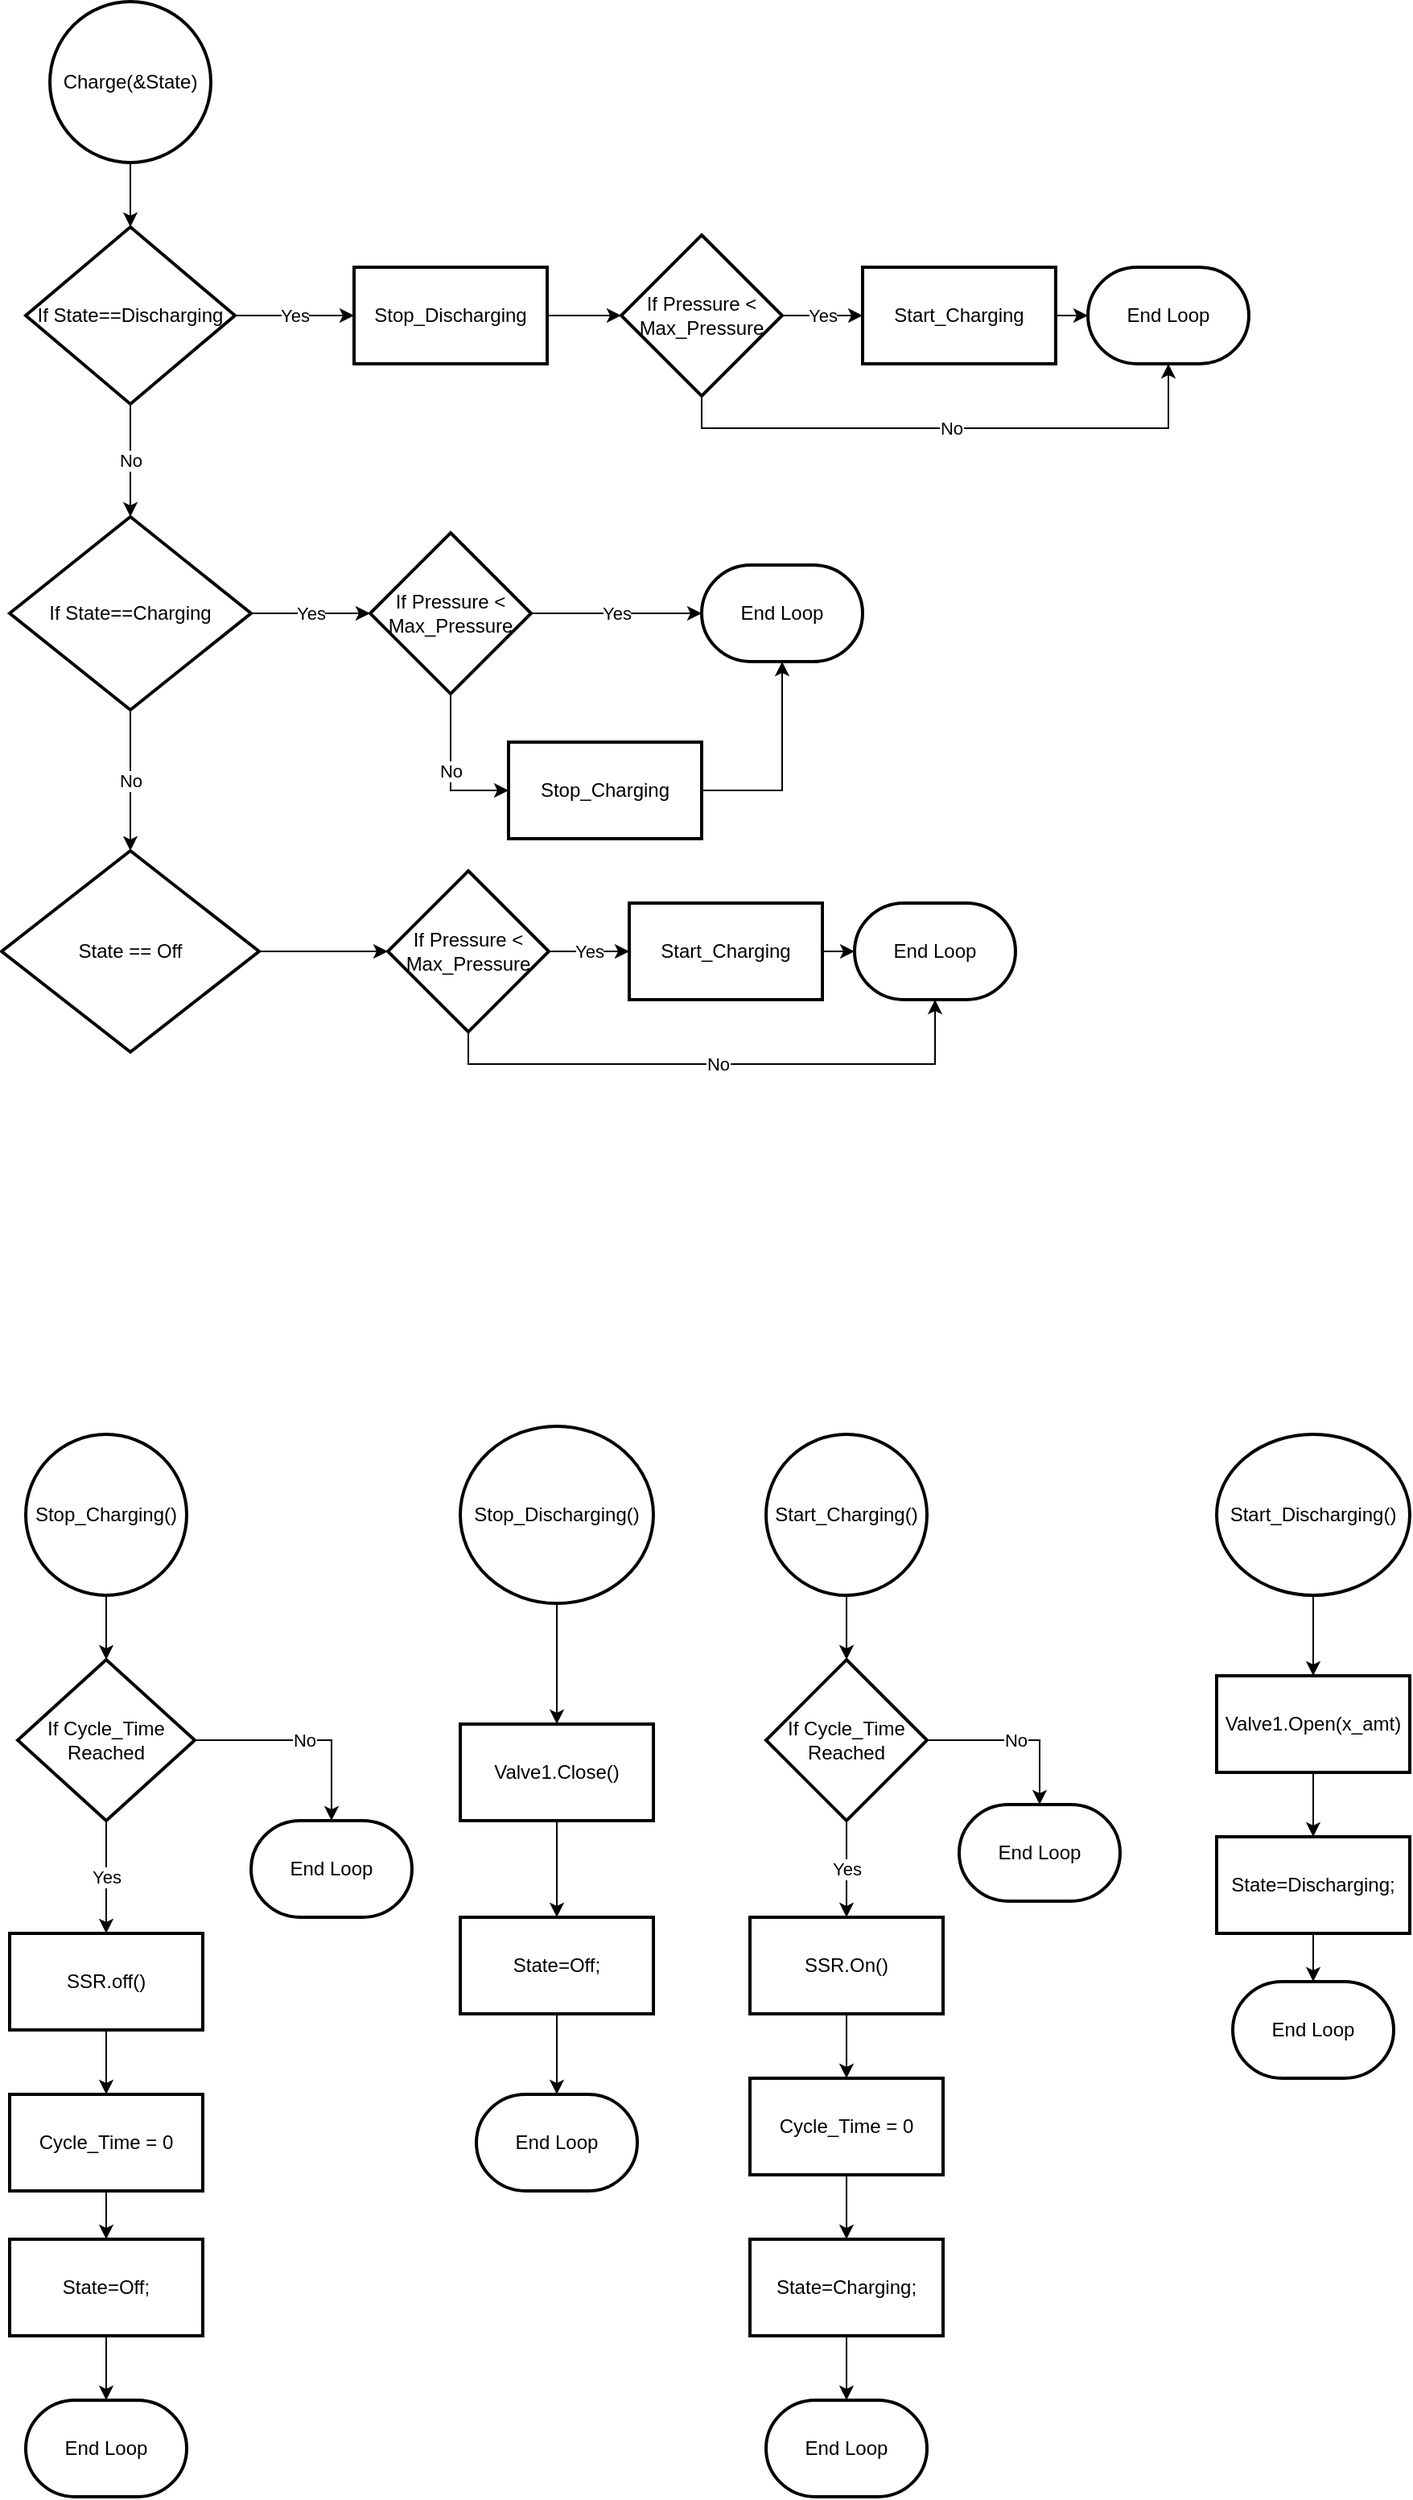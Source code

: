 <mxfile version="14.4.8" type="github" pages="4">
  <diagram id="C5RBs43oDa-KdzZeNtuy" name="Action_Class_Flowchart">
    <mxGraphModel dx="1350" dy="806" grid="1" gridSize="10" guides="1" tooltips="1" connect="1" arrows="1" fold="1" page="1" pageScale="1" pageWidth="827" pageHeight="1169" math="0" shadow="0">
      <root>
        <mxCell id="WIyWlLk6GJQsqaUBKTNV-0" />
        <mxCell id="WIyWlLk6GJQsqaUBKTNV-1" parent="WIyWlLk6GJQsqaUBKTNV-0" />
        <mxCell id="Hz21LZMQ4vUw0pX6ZqhJ-26" value="" style="edgeStyle=orthogonalEdgeStyle;rounded=0;orthogonalLoop=1;jettySize=auto;html=1;" edge="1" parent="WIyWlLk6GJQsqaUBKTNV-1" source="Hz21LZMQ4vUw0pX6ZqhJ-4" target="Hz21LZMQ4vUw0pX6ZqhJ-25">
          <mxGeometry relative="1" as="geometry" />
        </mxCell>
        <mxCell id="Hz21LZMQ4vUw0pX6ZqhJ-4" value="Charge(&amp;amp;State)" style="strokeWidth=2;html=1;shape=mxgraph.flowchart.start_2;whiteSpace=wrap;" vertex="1" parent="WIyWlLk6GJQsqaUBKTNV-1">
          <mxGeometry x="95" y="10" width="100" height="100" as="geometry" />
        </mxCell>
        <mxCell id="Hz21LZMQ4vUw0pX6ZqhJ-32" value="Yes" style="edgeStyle=orthogonalEdgeStyle;rounded=0;orthogonalLoop=1;jettySize=auto;html=1;entryX=0;entryY=0.5;entryDx=0;entryDy=0;entryPerimeter=0;" edge="1" parent="WIyWlLk6GJQsqaUBKTNV-1" source="Hz21LZMQ4vUw0pX6ZqhJ-20" target="Hz21LZMQ4vUw0pX6ZqhJ-39">
          <mxGeometry relative="1" as="geometry">
            <mxPoint x="320" y="360" as="targetPoint" />
            <Array as="points" />
          </mxGeometry>
        </mxCell>
        <mxCell id="Hz21LZMQ4vUw0pX6ZqhJ-42" value="No" style="edgeStyle=orthogonalEdgeStyle;rounded=0;orthogonalLoop=1;jettySize=auto;html=1;" edge="1" parent="WIyWlLk6GJQsqaUBKTNV-1" source="Hz21LZMQ4vUw0pX6ZqhJ-20" target="Hz21LZMQ4vUw0pX6ZqhJ-41">
          <mxGeometry relative="1" as="geometry" />
        </mxCell>
        <mxCell id="Hz21LZMQ4vUw0pX6ZqhJ-20" value="If State==Charging" style="strokeWidth=2;html=1;shape=mxgraph.flowchart.decision;whiteSpace=wrap;" vertex="1" parent="WIyWlLk6GJQsqaUBKTNV-1">
          <mxGeometry x="70" y="330" width="150" height="120" as="geometry" />
        </mxCell>
        <mxCell id="Hz21LZMQ4vUw0pX6ZqhJ-37" value="Yes" style="edgeStyle=orthogonalEdgeStyle;rounded=0;orthogonalLoop=1;jettySize=auto;html=1;" edge="1" parent="WIyWlLk6GJQsqaUBKTNV-1" source="Hz21LZMQ4vUw0pX6ZqhJ-25" target="Hz21LZMQ4vUw0pX6ZqhJ-27">
          <mxGeometry relative="1" as="geometry" />
        </mxCell>
        <mxCell id="Hz21LZMQ4vUw0pX6ZqhJ-38" value="No" style="edgeStyle=orthogonalEdgeStyle;rounded=0;orthogonalLoop=1;jettySize=auto;html=1;" edge="1" parent="WIyWlLk6GJQsqaUBKTNV-1" source="Hz21LZMQ4vUw0pX6ZqhJ-25" target="Hz21LZMQ4vUw0pX6ZqhJ-20">
          <mxGeometry relative="1" as="geometry" />
        </mxCell>
        <mxCell id="Hz21LZMQ4vUw0pX6ZqhJ-25" value="If State==Discharging" style="strokeWidth=2;html=1;shape=mxgraph.flowchart.decision;whiteSpace=wrap;" vertex="1" parent="WIyWlLk6GJQsqaUBKTNV-1">
          <mxGeometry x="80" y="150" width="130" height="110" as="geometry" />
        </mxCell>
        <mxCell id="ytOCcAaxQ1JO5uOS0aCN-49" value="" style="edgeStyle=orthogonalEdgeStyle;rounded=0;orthogonalLoop=1;jettySize=auto;html=1;" edge="1" parent="WIyWlLk6GJQsqaUBKTNV-1" source="Hz21LZMQ4vUw0pX6ZqhJ-27" target="ytOCcAaxQ1JO5uOS0aCN-48">
          <mxGeometry relative="1" as="geometry" />
        </mxCell>
        <mxCell id="Hz21LZMQ4vUw0pX6ZqhJ-27" value="Stop_Discharging" style="whiteSpace=wrap;html=1;strokeWidth=2;" vertex="1" parent="WIyWlLk6GJQsqaUBKTNV-1">
          <mxGeometry x="284" y="175" width="120" height="60" as="geometry" />
        </mxCell>
        <mxCell id="Hz21LZMQ4vUw0pX6ZqhJ-44" value="Yes" style="edgeStyle=orthogonalEdgeStyle;rounded=0;orthogonalLoop=1;jettySize=auto;html=1;" edge="1" parent="WIyWlLk6GJQsqaUBKTNV-1" source="Hz21LZMQ4vUw0pX6ZqhJ-39" target="Hz21LZMQ4vUw0pX6ZqhJ-43">
          <mxGeometry relative="1" as="geometry" />
        </mxCell>
        <mxCell id="Hz21LZMQ4vUw0pX6ZqhJ-51" value="No" style="edgeStyle=orthogonalEdgeStyle;rounded=0;orthogonalLoop=1;jettySize=auto;html=1;exitX=0.5;exitY=1;exitDx=0;exitDy=0;exitPerimeter=0;entryX=0;entryY=0.5;entryDx=0;entryDy=0;" edge="1" parent="WIyWlLk6GJQsqaUBKTNV-1" source="Hz21LZMQ4vUw0pX6ZqhJ-39" target="Hz21LZMQ4vUw0pX6ZqhJ-47">
          <mxGeometry relative="1" as="geometry" />
        </mxCell>
        <mxCell id="Hz21LZMQ4vUw0pX6ZqhJ-39" value="If Pressure &amp;lt; Max_Pressure" style="strokeWidth=2;html=1;shape=mxgraph.flowchart.decision;whiteSpace=wrap;" vertex="1" parent="WIyWlLk6GJQsqaUBKTNV-1">
          <mxGeometry x="294" y="340" width="100" height="100" as="geometry" />
        </mxCell>
        <mxCell id="ytOCcAaxQ1JO5uOS0aCN-61" value="" style="edgeStyle=orthogonalEdgeStyle;rounded=0;orthogonalLoop=1;jettySize=auto;html=1;" edge="1" parent="WIyWlLk6GJQsqaUBKTNV-1" source="Hz21LZMQ4vUw0pX6ZqhJ-41" target="ytOCcAaxQ1JO5uOS0aCN-57">
          <mxGeometry relative="1" as="geometry" />
        </mxCell>
        <mxCell id="Hz21LZMQ4vUw0pX6ZqhJ-41" value="State == Off" style="rhombus;whiteSpace=wrap;html=1;strokeWidth=2;" vertex="1" parent="WIyWlLk6GJQsqaUBKTNV-1">
          <mxGeometry x="65" y="537.5" width="160" height="125" as="geometry" />
        </mxCell>
        <mxCell id="Hz21LZMQ4vUw0pX6ZqhJ-43" value="End Loop" style="strokeWidth=2;html=1;shape=mxgraph.flowchart.terminator;whiteSpace=wrap;" vertex="1" parent="WIyWlLk6GJQsqaUBKTNV-1">
          <mxGeometry x="500" y="360" width="100" height="60" as="geometry" />
        </mxCell>
        <mxCell id="Hz21LZMQ4vUw0pX6ZqhJ-52" style="edgeStyle=orthogonalEdgeStyle;rounded=0;orthogonalLoop=1;jettySize=auto;html=1;exitX=1;exitY=0.5;exitDx=0;exitDy=0;" edge="1" parent="WIyWlLk6GJQsqaUBKTNV-1" source="Hz21LZMQ4vUw0pX6ZqhJ-47" target="Hz21LZMQ4vUw0pX6ZqhJ-43">
          <mxGeometry relative="1" as="geometry" />
        </mxCell>
        <mxCell id="Hz21LZMQ4vUw0pX6ZqhJ-47" value="Stop_Charging" style="whiteSpace=wrap;html=1;strokeWidth=2;" vertex="1" parent="WIyWlLk6GJQsqaUBKTNV-1">
          <mxGeometry x="380" y="470" width="120" height="60" as="geometry" />
        </mxCell>
        <mxCell id="ytOCcAaxQ1JO5uOS0aCN-3" value="" style="edgeStyle=orthogonalEdgeStyle;rounded=0;orthogonalLoop=1;jettySize=auto;html=1;" edge="1" parent="WIyWlLk6GJQsqaUBKTNV-1" source="ytOCcAaxQ1JO5uOS0aCN-1" target="ytOCcAaxQ1JO5uOS0aCN-2">
          <mxGeometry relative="1" as="geometry" />
        </mxCell>
        <mxCell id="ytOCcAaxQ1JO5uOS0aCN-1" value="Stop_Charging()" style="strokeWidth=2;html=1;shape=mxgraph.flowchart.start_2;whiteSpace=wrap;" vertex="1" parent="WIyWlLk6GJQsqaUBKTNV-1">
          <mxGeometry x="80" y="900" width="100" height="100" as="geometry" />
        </mxCell>
        <mxCell id="ytOCcAaxQ1JO5uOS0aCN-5" value="Yes" style="edgeStyle=orthogonalEdgeStyle;rounded=0;orthogonalLoop=1;jettySize=auto;html=1;" edge="1" parent="WIyWlLk6GJQsqaUBKTNV-1" source="ytOCcAaxQ1JO5uOS0aCN-2" target="ytOCcAaxQ1JO5uOS0aCN-4">
          <mxGeometry relative="1" as="geometry" />
        </mxCell>
        <mxCell id="ytOCcAaxQ1JO5uOS0aCN-7" value="No" style="edgeStyle=orthogonalEdgeStyle;rounded=0;orthogonalLoop=1;jettySize=auto;html=1;exitX=1;exitY=0.5;exitDx=0;exitDy=0;entryX=0.5;entryY=0;entryDx=0;entryDy=0;entryPerimeter=0;" edge="1" parent="WIyWlLk6GJQsqaUBKTNV-1" source="ytOCcAaxQ1JO5uOS0aCN-2" target="ytOCcAaxQ1JO5uOS0aCN-6">
          <mxGeometry relative="1" as="geometry" />
        </mxCell>
        <mxCell id="ytOCcAaxQ1JO5uOS0aCN-2" value="If Cycle_Time Reached" style="rhombus;whiteSpace=wrap;html=1;strokeWidth=2;" vertex="1" parent="WIyWlLk6GJQsqaUBKTNV-1">
          <mxGeometry x="75" y="1040" width="110" height="100" as="geometry" />
        </mxCell>
        <mxCell id="ytOCcAaxQ1JO5uOS0aCN-9" value="" style="edgeStyle=orthogonalEdgeStyle;rounded=0;orthogonalLoop=1;jettySize=auto;html=1;" edge="1" parent="WIyWlLk6GJQsqaUBKTNV-1" source="ytOCcAaxQ1JO5uOS0aCN-4" target="ytOCcAaxQ1JO5uOS0aCN-8">
          <mxGeometry relative="1" as="geometry" />
        </mxCell>
        <mxCell id="ytOCcAaxQ1JO5uOS0aCN-4" value="SSR.off()" style="whiteSpace=wrap;html=1;strokeWidth=2;" vertex="1" parent="WIyWlLk6GJQsqaUBKTNV-1">
          <mxGeometry x="70" y="1210" width="120" height="60" as="geometry" />
        </mxCell>
        <mxCell id="ytOCcAaxQ1JO5uOS0aCN-6" value="End Loop" style="strokeWidth=2;html=1;shape=mxgraph.flowchart.terminator;whiteSpace=wrap;" vertex="1" parent="WIyWlLk6GJQsqaUBKTNV-1">
          <mxGeometry x="220" y="1140" width="100" height="60" as="geometry" />
        </mxCell>
        <mxCell id="ytOCcAaxQ1JO5uOS0aCN-11" value="" style="edgeStyle=orthogonalEdgeStyle;rounded=0;orthogonalLoop=1;jettySize=auto;html=1;" edge="1" parent="WIyWlLk6GJQsqaUBKTNV-1" source="ytOCcAaxQ1JO5uOS0aCN-8" target="ytOCcAaxQ1JO5uOS0aCN-10">
          <mxGeometry relative="1" as="geometry" />
        </mxCell>
        <mxCell id="ytOCcAaxQ1JO5uOS0aCN-8" value="Cycle_Time = 0" style="whiteSpace=wrap;html=1;strokeWidth=2;" vertex="1" parent="WIyWlLk6GJQsqaUBKTNV-1">
          <mxGeometry x="70" y="1310" width="120" height="60" as="geometry" />
        </mxCell>
        <mxCell id="ytOCcAaxQ1JO5uOS0aCN-13" value="" style="edgeStyle=orthogonalEdgeStyle;rounded=0;orthogonalLoop=1;jettySize=auto;html=1;" edge="1" parent="WIyWlLk6GJQsqaUBKTNV-1" source="ytOCcAaxQ1JO5uOS0aCN-10" target="ytOCcAaxQ1JO5uOS0aCN-12">
          <mxGeometry relative="1" as="geometry" />
        </mxCell>
        <mxCell id="ytOCcAaxQ1JO5uOS0aCN-10" value="State=Off;" style="whiteSpace=wrap;html=1;strokeWidth=2;" vertex="1" parent="WIyWlLk6GJQsqaUBKTNV-1">
          <mxGeometry x="70" y="1400" width="120" height="60" as="geometry" />
        </mxCell>
        <mxCell id="ytOCcAaxQ1JO5uOS0aCN-12" value="End Loop" style="strokeWidth=2;html=1;shape=mxgraph.flowchart.terminator;whiteSpace=wrap;" vertex="1" parent="WIyWlLk6GJQsqaUBKTNV-1">
          <mxGeometry x="80" y="1500" width="100" height="60" as="geometry" />
        </mxCell>
        <mxCell id="ytOCcAaxQ1JO5uOS0aCN-16" value="" style="edgeStyle=orthogonalEdgeStyle;rounded=0;orthogonalLoop=1;jettySize=auto;html=1;" edge="1" parent="WIyWlLk6GJQsqaUBKTNV-1" source="ytOCcAaxQ1JO5uOS0aCN-14" target="ytOCcAaxQ1JO5uOS0aCN-15">
          <mxGeometry relative="1" as="geometry" />
        </mxCell>
        <mxCell id="ytOCcAaxQ1JO5uOS0aCN-14" value="Stop_Discharging()" style="strokeWidth=2;html=1;shape=mxgraph.flowchart.start_2;whiteSpace=wrap;" vertex="1" parent="WIyWlLk6GJQsqaUBKTNV-1">
          <mxGeometry x="350" y="895" width="120" height="110" as="geometry" />
        </mxCell>
        <mxCell id="ytOCcAaxQ1JO5uOS0aCN-44" value="" style="edgeStyle=orthogonalEdgeStyle;rounded=0;orthogonalLoop=1;jettySize=auto;html=1;" edge="1" parent="WIyWlLk6GJQsqaUBKTNV-1" source="ytOCcAaxQ1JO5uOS0aCN-15" target="ytOCcAaxQ1JO5uOS0aCN-43">
          <mxGeometry relative="1" as="geometry" />
        </mxCell>
        <mxCell id="ytOCcAaxQ1JO5uOS0aCN-15" value="Valve1.Close()" style="whiteSpace=wrap;html=1;strokeWidth=2;" vertex="1" parent="WIyWlLk6GJQsqaUBKTNV-1">
          <mxGeometry x="350" y="1080" width="120" height="60" as="geometry" />
        </mxCell>
        <mxCell id="ytOCcAaxQ1JO5uOS0aCN-17" value="End Loop" style="strokeWidth=2;html=1;shape=mxgraph.flowchart.terminator;whiteSpace=wrap;" vertex="1" parent="WIyWlLk6GJQsqaUBKTNV-1">
          <mxGeometry x="360" y="1310" width="100" height="60" as="geometry" />
        </mxCell>
        <mxCell id="ytOCcAaxQ1JO5uOS0aCN-24" value="" style="edgeStyle=orthogonalEdgeStyle;rounded=0;orthogonalLoop=1;jettySize=auto;html=1;" edge="1" parent="WIyWlLk6GJQsqaUBKTNV-1" source="ytOCcAaxQ1JO5uOS0aCN-19" target="ytOCcAaxQ1JO5uOS0aCN-23">
          <mxGeometry relative="1" as="geometry" />
        </mxCell>
        <mxCell id="ytOCcAaxQ1JO5uOS0aCN-19" value="Start_Charging()" style="strokeWidth=2;html=1;shape=mxgraph.flowchart.start_2;whiteSpace=wrap;" vertex="1" parent="WIyWlLk6GJQsqaUBKTNV-1">
          <mxGeometry x="540" y="900" width="100" height="100" as="geometry" />
        </mxCell>
        <mxCell id="ytOCcAaxQ1JO5uOS0aCN-26" value="Yes" style="edgeStyle=orthogonalEdgeStyle;rounded=0;orthogonalLoop=1;jettySize=auto;html=1;" edge="1" parent="WIyWlLk6GJQsqaUBKTNV-1" source="ytOCcAaxQ1JO5uOS0aCN-23" target="ytOCcAaxQ1JO5uOS0aCN-25">
          <mxGeometry relative="1" as="geometry" />
        </mxCell>
        <mxCell id="ytOCcAaxQ1JO5uOS0aCN-34" value="No" style="edgeStyle=orthogonalEdgeStyle;rounded=0;orthogonalLoop=1;jettySize=auto;html=1;exitX=1;exitY=0.5;exitDx=0;exitDy=0;exitPerimeter=0;entryX=0.5;entryY=0;entryDx=0;entryDy=0;entryPerimeter=0;" edge="1" parent="WIyWlLk6GJQsqaUBKTNV-1" source="ytOCcAaxQ1JO5uOS0aCN-23" target="ytOCcAaxQ1JO5uOS0aCN-33">
          <mxGeometry relative="1" as="geometry" />
        </mxCell>
        <mxCell id="ytOCcAaxQ1JO5uOS0aCN-23" value="If Cycle_Time Reached" style="strokeWidth=2;html=1;shape=mxgraph.flowchart.decision;whiteSpace=wrap;" vertex="1" parent="WIyWlLk6GJQsqaUBKTNV-1">
          <mxGeometry x="540" y="1040" width="100" height="100" as="geometry" />
        </mxCell>
        <mxCell id="ytOCcAaxQ1JO5uOS0aCN-28" value="" style="edgeStyle=orthogonalEdgeStyle;rounded=0;orthogonalLoop=1;jettySize=auto;html=1;" edge="1" parent="WIyWlLk6GJQsqaUBKTNV-1" source="ytOCcAaxQ1JO5uOS0aCN-25" target="ytOCcAaxQ1JO5uOS0aCN-27">
          <mxGeometry relative="1" as="geometry" />
        </mxCell>
        <mxCell id="ytOCcAaxQ1JO5uOS0aCN-25" value="SSR.On()" style="whiteSpace=wrap;html=1;strokeWidth=2;" vertex="1" parent="WIyWlLk6GJQsqaUBKTNV-1">
          <mxGeometry x="530" y="1200" width="120" height="60" as="geometry" />
        </mxCell>
        <mxCell id="ytOCcAaxQ1JO5uOS0aCN-30" value="" style="edgeStyle=orthogonalEdgeStyle;rounded=0;orthogonalLoop=1;jettySize=auto;html=1;" edge="1" parent="WIyWlLk6GJQsqaUBKTNV-1" source="ytOCcAaxQ1JO5uOS0aCN-27" target="ytOCcAaxQ1JO5uOS0aCN-29">
          <mxGeometry relative="1" as="geometry" />
        </mxCell>
        <mxCell id="ytOCcAaxQ1JO5uOS0aCN-27" value="Cycle_Time = 0" style="whiteSpace=wrap;html=1;strokeWidth=2;" vertex="1" parent="WIyWlLk6GJQsqaUBKTNV-1">
          <mxGeometry x="530" y="1300" width="120" height="60" as="geometry" />
        </mxCell>
        <mxCell id="ytOCcAaxQ1JO5uOS0aCN-32" value="" style="edgeStyle=orthogonalEdgeStyle;rounded=0;orthogonalLoop=1;jettySize=auto;html=1;" edge="1" parent="WIyWlLk6GJQsqaUBKTNV-1" source="ytOCcAaxQ1JO5uOS0aCN-29" target="ytOCcAaxQ1JO5uOS0aCN-31">
          <mxGeometry relative="1" as="geometry" />
        </mxCell>
        <mxCell id="ytOCcAaxQ1JO5uOS0aCN-29" value="State=Charging;" style="whiteSpace=wrap;html=1;strokeWidth=2;" vertex="1" parent="WIyWlLk6GJQsqaUBKTNV-1">
          <mxGeometry x="530" y="1400" width="120" height="60" as="geometry" />
        </mxCell>
        <mxCell id="ytOCcAaxQ1JO5uOS0aCN-31" value="End Loop" style="strokeWidth=2;html=1;shape=mxgraph.flowchart.terminator;whiteSpace=wrap;" vertex="1" parent="WIyWlLk6GJQsqaUBKTNV-1">
          <mxGeometry x="540" y="1500" width="100" height="60" as="geometry" />
        </mxCell>
        <mxCell id="ytOCcAaxQ1JO5uOS0aCN-33" value="End Loop" style="strokeWidth=2;html=1;shape=mxgraph.flowchart.terminator;whiteSpace=wrap;" vertex="1" parent="WIyWlLk6GJQsqaUBKTNV-1">
          <mxGeometry x="660" y="1130" width="100" height="60" as="geometry" />
        </mxCell>
        <mxCell id="ytOCcAaxQ1JO5uOS0aCN-37" value="" style="edgeStyle=orthogonalEdgeStyle;rounded=0;orthogonalLoop=1;jettySize=auto;html=1;" edge="1" parent="WIyWlLk6GJQsqaUBKTNV-1" source="ytOCcAaxQ1JO5uOS0aCN-35" target="ytOCcAaxQ1JO5uOS0aCN-36">
          <mxGeometry relative="1" as="geometry" />
        </mxCell>
        <mxCell id="ytOCcAaxQ1JO5uOS0aCN-35" value="Start_Discharging()" style="strokeWidth=2;html=1;shape=mxgraph.flowchart.start_2;whiteSpace=wrap;" vertex="1" parent="WIyWlLk6GJQsqaUBKTNV-1">
          <mxGeometry x="820" y="900" width="120" height="100" as="geometry" />
        </mxCell>
        <mxCell id="ytOCcAaxQ1JO5uOS0aCN-39" value="" style="edgeStyle=orthogonalEdgeStyle;rounded=0;orthogonalLoop=1;jettySize=auto;html=1;" edge="1" parent="WIyWlLk6GJQsqaUBKTNV-1" source="ytOCcAaxQ1JO5uOS0aCN-36" target="ytOCcAaxQ1JO5uOS0aCN-38">
          <mxGeometry relative="1" as="geometry" />
        </mxCell>
        <mxCell id="ytOCcAaxQ1JO5uOS0aCN-36" value="Valve1.Open(x_amt)" style="whiteSpace=wrap;html=1;strokeWidth=2;" vertex="1" parent="WIyWlLk6GJQsqaUBKTNV-1">
          <mxGeometry x="820" y="1050" width="120" height="60" as="geometry" />
        </mxCell>
        <mxCell id="ytOCcAaxQ1JO5uOS0aCN-41" value="" style="edgeStyle=orthogonalEdgeStyle;rounded=0;orthogonalLoop=1;jettySize=auto;html=1;" edge="1" parent="WIyWlLk6GJQsqaUBKTNV-1" source="ytOCcAaxQ1JO5uOS0aCN-38" target="ytOCcAaxQ1JO5uOS0aCN-40">
          <mxGeometry relative="1" as="geometry" />
        </mxCell>
        <mxCell id="ytOCcAaxQ1JO5uOS0aCN-38" value="State=Discharging;" style="whiteSpace=wrap;html=1;strokeWidth=2;" vertex="1" parent="WIyWlLk6GJQsqaUBKTNV-1">
          <mxGeometry x="820" y="1150" width="120" height="60" as="geometry" />
        </mxCell>
        <mxCell id="ytOCcAaxQ1JO5uOS0aCN-40" value="End Loop" style="strokeWidth=2;html=1;shape=mxgraph.flowchart.terminator;whiteSpace=wrap;" vertex="1" parent="WIyWlLk6GJQsqaUBKTNV-1">
          <mxGeometry x="830" y="1240" width="100" height="60" as="geometry" />
        </mxCell>
        <mxCell id="ytOCcAaxQ1JO5uOS0aCN-45" value="" style="edgeStyle=orthogonalEdgeStyle;rounded=0;orthogonalLoop=1;jettySize=auto;html=1;" edge="1" parent="WIyWlLk6GJQsqaUBKTNV-1" source="ytOCcAaxQ1JO5uOS0aCN-43" target="ytOCcAaxQ1JO5uOS0aCN-17">
          <mxGeometry relative="1" as="geometry" />
        </mxCell>
        <mxCell id="ytOCcAaxQ1JO5uOS0aCN-43" value="State=Off;" style="whiteSpace=wrap;html=1;strokeWidth=2;" vertex="1" parent="WIyWlLk6GJQsqaUBKTNV-1">
          <mxGeometry x="350" y="1200" width="120" height="60" as="geometry" />
        </mxCell>
        <mxCell id="ytOCcAaxQ1JO5uOS0aCN-52" value="Yes" style="edgeStyle=orthogonalEdgeStyle;rounded=0;orthogonalLoop=1;jettySize=auto;html=1;" edge="1" parent="WIyWlLk6GJQsqaUBKTNV-1" source="ytOCcAaxQ1JO5uOS0aCN-48" target="ytOCcAaxQ1JO5uOS0aCN-51">
          <mxGeometry relative="1" as="geometry" />
        </mxCell>
        <mxCell id="ytOCcAaxQ1JO5uOS0aCN-54" value="No" style="edgeStyle=orthogonalEdgeStyle;rounded=0;orthogonalLoop=1;jettySize=auto;html=1;exitX=0.5;exitY=1;exitDx=0;exitDy=0;exitPerimeter=0;entryX=0.5;entryY=1;entryDx=0;entryDy=0;entryPerimeter=0;" edge="1" parent="WIyWlLk6GJQsqaUBKTNV-1" source="ytOCcAaxQ1JO5uOS0aCN-48" target="ytOCcAaxQ1JO5uOS0aCN-50">
          <mxGeometry relative="1" as="geometry" />
        </mxCell>
        <mxCell id="ytOCcAaxQ1JO5uOS0aCN-48" value="If Pressure &amp;lt; Max_Pressure" style="strokeWidth=2;html=1;shape=mxgraph.flowchart.decision;whiteSpace=wrap;" vertex="1" parent="WIyWlLk6GJQsqaUBKTNV-1">
          <mxGeometry x="450" y="155" width="100" height="100" as="geometry" />
        </mxCell>
        <mxCell id="ytOCcAaxQ1JO5uOS0aCN-50" value="End Loop" style="strokeWidth=2;html=1;shape=mxgraph.flowchart.terminator;whiteSpace=wrap;" vertex="1" parent="WIyWlLk6GJQsqaUBKTNV-1">
          <mxGeometry x="740" y="175" width="100" height="60" as="geometry" />
        </mxCell>
        <mxCell id="ytOCcAaxQ1JO5uOS0aCN-53" value="" style="edgeStyle=orthogonalEdgeStyle;rounded=0;orthogonalLoop=1;jettySize=auto;html=1;" edge="1" parent="WIyWlLk6GJQsqaUBKTNV-1" source="ytOCcAaxQ1JO5uOS0aCN-51" target="ytOCcAaxQ1JO5uOS0aCN-50">
          <mxGeometry relative="1" as="geometry" />
        </mxCell>
        <mxCell id="ytOCcAaxQ1JO5uOS0aCN-51" value="Start_Charging" style="whiteSpace=wrap;html=1;strokeWidth=2;" vertex="1" parent="WIyWlLk6GJQsqaUBKTNV-1">
          <mxGeometry x="600" y="175" width="120" height="60" as="geometry" />
        </mxCell>
        <mxCell id="ytOCcAaxQ1JO5uOS0aCN-55" value="Yes" style="edgeStyle=orthogonalEdgeStyle;rounded=0;orthogonalLoop=1;jettySize=auto;html=1;" edge="1" parent="WIyWlLk6GJQsqaUBKTNV-1" source="ytOCcAaxQ1JO5uOS0aCN-57" target="ytOCcAaxQ1JO5uOS0aCN-60">
          <mxGeometry relative="1" as="geometry" />
        </mxCell>
        <mxCell id="ytOCcAaxQ1JO5uOS0aCN-56" value="No" style="edgeStyle=orthogonalEdgeStyle;rounded=0;orthogonalLoop=1;jettySize=auto;html=1;exitX=0.5;exitY=1;exitDx=0;exitDy=0;exitPerimeter=0;entryX=0.5;entryY=1;entryDx=0;entryDy=0;entryPerimeter=0;" edge="1" parent="WIyWlLk6GJQsqaUBKTNV-1" source="ytOCcAaxQ1JO5uOS0aCN-57" target="ytOCcAaxQ1JO5uOS0aCN-58">
          <mxGeometry relative="1" as="geometry" />
        </mxCell>
        <mxCell id="ytOCcAaxQ1JO5uOS0aCN-57" value="If Pressure &amp;lt; Max_Pressure" style="strokeWidth=2;html=1;shape=mxgraph.flowchart.decision;whiteSpace=wrap;" vertex="1" parent="WIyWlLk6GJQsqaUBKTNV-1">
          <mxGeometry x="305" y="550" width="100" height="100" as="geometry" />
        </mxCell>
        <mxCell id="ytOCcAaxQ1JO5uOS0aCN-58" value="End Loop" style="strokeWidth=2;html=1;shape=mxgraph.flowchart.terminator;whiteSpace=wrap;" vertex="1" parent="WIyWlLk6GJQsqaUBKTNV-1">
          <mxGeometry x="595" y="570" width="100" height="60" as="geometry" />
        </mxCell>
        <mxCell id="ytOCcAaxQ1JO5uOS0aCN-59" value="" style="edgeStyle=orthogonalEdgeStyle;rounded=0;orthogonalLoop=1;jettySize=auto;html=1;" edge="1" parent="WIyWlLk6GJQsqaUBKTNV-1" source="ytOCcAaxQ1JO5uOS0aCN-60" target="ytOCcAaxQ1JO5uOS0aCN-58">
          <mxGeometry relative="1" as="geometry" />
        </mxCell>
        <mxCell id="ytOCcAaxQ1JO5uOS0aCN-60" value="Start_Charging" style="whiteSpace=wrap;html=1;strokeWidth=2;" vertex="1" parent="WIyWlLk6GJQsqaUBKTNV-1">
          <mxGeometry x="455" y="570" width="120" height="60" as="geometry" />
        </mxCell>
      </root>
    </mxGraphModel>
  </diagram>
  <diagram id="UqUjr6d4yJ0R06ru2xfZ" name="Discharge_Flowchart">
    <mxGraphModel dx="1350" dy="806" grid="1" gridSize="10" guides="1" tooltips="1" connect="1" arrows="1" fold="1" page="1" pageScale="1" pageWidth="850" pageHeight="1100" math="0" shadow="0">
      <root>
        <mxCell id="x9szZuRcZGR7NU5_jWyl-0" />
        <mxCell id="x9szZuRcZGR7NU5_jWyl-1" parent="x9szZuRcZGR7NU5_jWyl-0" />
      </root>
    </mxGraphModel>
  </diagram>
  <diagram id="72QfJe5bYpR5y07a5OMH" name="Main_Loop_Flowchart">
    <mxGraphModel dx="1350" dy="806" grid="1" gridSize="10" guides="1" tooltips="1" connect="1" arrows="1" fold="1" page="1" pageScale="1" pageWidth="850" pageHeight="1100" math="0" shadow="0">
      <root>
        <mxCell id="CWvUaUW_ndaUqIzaeWzM-0" />
        <mxCell id="CWvUaUW_ndaUqIzaeWzM-1" parent="CWvUaUW_ndaUqIzaeWzM-0" />
      </root>
    </mxGraphModel>
  </diagram>
  <diagram id="LS5iQAaVzaX-QsfeMiO8" name="Action_Class_Flowchart">
    <mxGraphModel dx="1350" dy="806" grid="1" gridSize="10" guides="1" tooltips="1" connect="1" arrows="1" fold="1" page="1" pageScale="1" pageWidth="850" pageHeight="1100" math="0" shadow="0">
      <root>
        <mxCell id="CPVS4_SFNDoE5jGqFonV-0" />
        <mxCell id="CPVS4_SFNDoE5jGqFonV-1" parent="CPVS4_SFNDoE5jGqFonV-0" />
      </root>
    </mxGraphModel>
  </diagram>
</mxfile>
